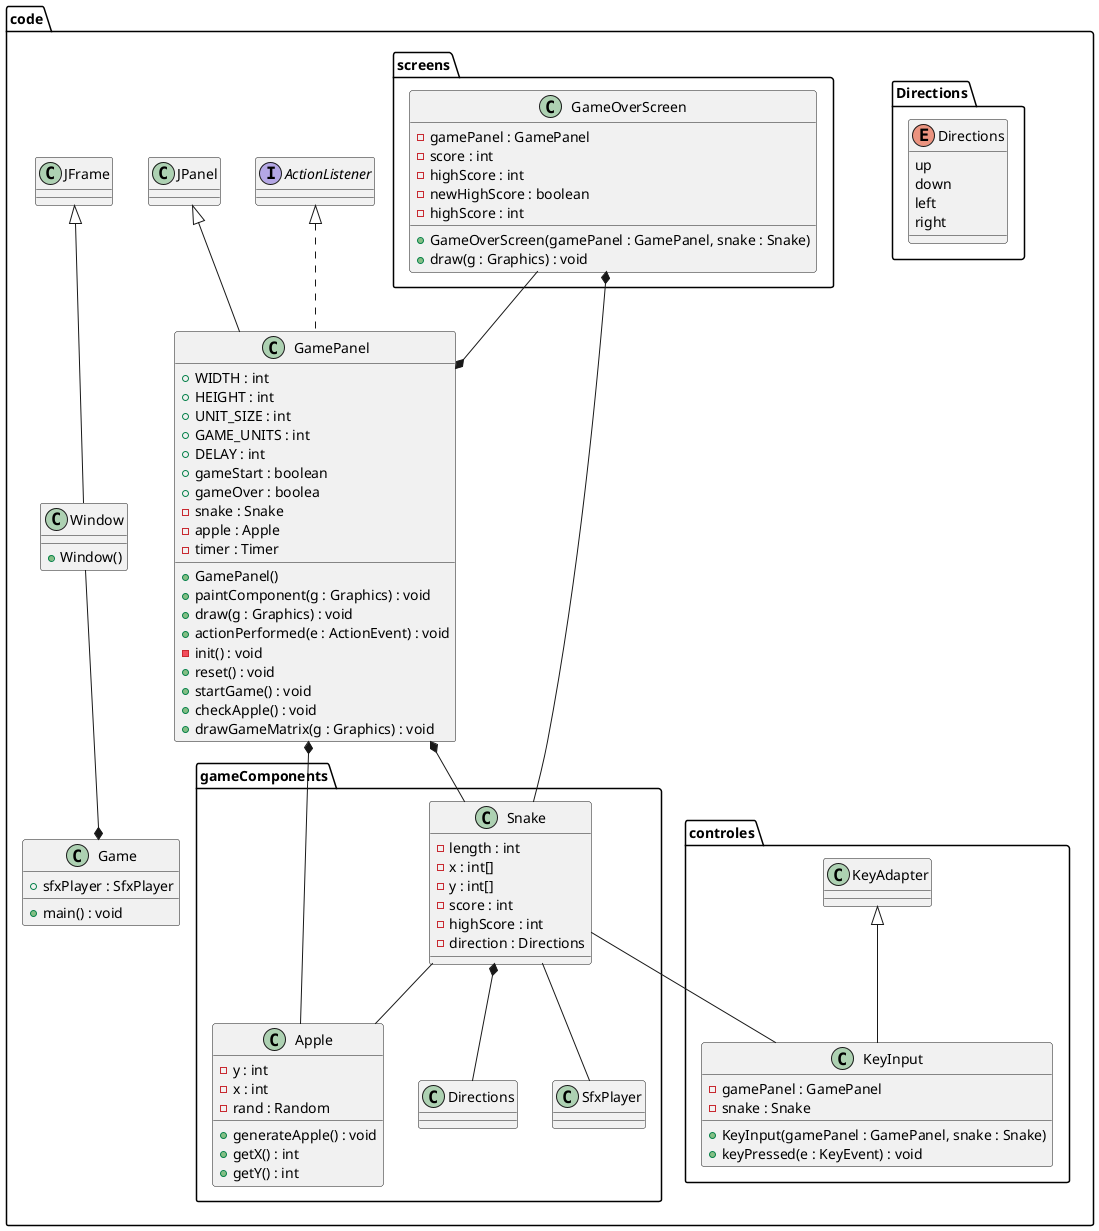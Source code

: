 @startuml

package "code" {

    package "controles" {
        class KeyInput extends KeyAdapter {
            - gamePanel : GamePanel
            - snake : Snake

            + KeyInput(gamePanel : GamePanel, snake : Snake)
            + keyPressed(e : KeyEvent) : void
        }
    }

    package "Directions" {
        enum Directions {
            up
            down
            left
            right
        }
    }

    package "gameComponents" {
        class Apple {
            - y : int
            - x : int
            - rand : Random

            + generateApple() : void
            + getX() : int
            + getY() : int
        }

        class Snake {
            - length : int
            - x : int[]
            - y : int[]
            - score : int
            - highScore : int
            - direction : Directions
        }

        Snake *-- Directions
        Snake -- Apple
        Snake -- KeyInput
        Snake -- SfxPlayer

    }

    package "screens" {
        class GameOverScreen {
            - gamePanel : GamePanel
            - score : int
            - highScore : int
            - newHighScore : boolean
            - highScore : int

            + GameOverScreen(gamePanel : GamePanel, snake : Snake)
            + draw(g : Graphics) : void
        }
    }

    class Window extends JFrame {
        + Window()
    }

    class Game {
        + sfxPlayer : SfxPlayer
        + main() : void
    }

        class GamePanel extends JPanel implements ActionListener {
             +  WIDTH : int
             + HEIGHT : int
             +  UNIT_SIZE : int
             +  GAME_UNITS : int
             +  DELAY : int
             + gameStart : boolean
             + gameOver : boolea
             - snake : Snake
             - apple : Apple
             - timer : Timer

             + GamePanel()
             + paintComponent(g : Graphics) : void
             + draw(g : Graphics) : void
             + actionPerformed(e : ActionEvent) : void
             - init() : void
             + reset() : void
             + startGame() : void
             + checkApple() : void
             + drawGameMatrix(g : Graphics) : void
        }

    GameOverScreen *-- Snake
    GameOverScreen --* GamePanel

    GamePanel *-- Snake
    GamePanel *-- Apple

    Window --* Game

}

@enduml